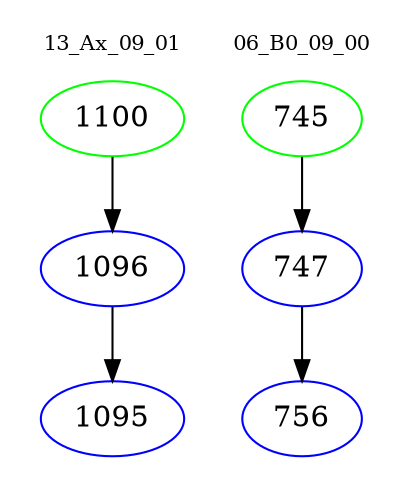 digraph{
subgraph cluster_0 {
color = white
label = "13_Ax_09_01";
fontsize=10;
T0_1100 [label="1100", color="green"]
T0_1100 -> T0_1096 [color="black"]
T0_1096 [label="1096", color="blue"]
T0_1096 -> T0_1095 [color="black"]
T0_1095 [label="1095", color="blue"]
}
subgraph cluster_1 {
color = white
label = "06_B0_09_00";
fontsize=10;
T1_745 [label="745", color="green"]
T1_745 -> T1_747 [color="black"]
T1_747 [label="747", color="blue"]
T1_747 -> T1_756 [color="black"]
T1_756 [label="756", color="blue"]
}
}
